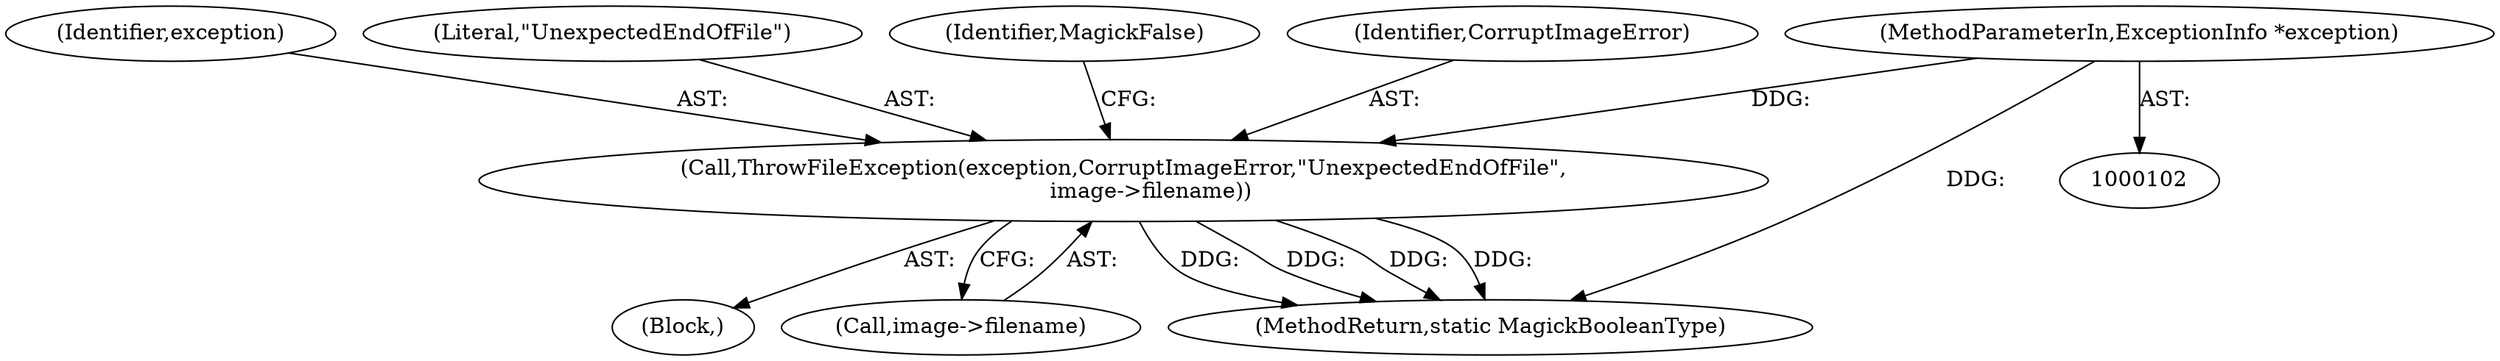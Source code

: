 digraph "0_ImageMagick_21eae25a8db5fdcd112dbcfcd9e5c37e32d32e2f@pointer" {
"1000118" [label="(Call,ThrowFileException(exception,CorruptImageError,\"UnexpectedEndOfFile\",\n        image->filename))"];
"1000106" [label="(MethodParameterIn,ExceptionInfo *exception)"];
"1000117" [label="(Block,)"];
"1000119" [label="(Identifier,exception)"];
"1000122" [label="(Call,image->filename)"];
"1000121" [label="(Literal,\"UnexpectedEndOfFile\")"];
"1000126" [label="(Identifier,MagickFalse)"];
"1000209" [label="(MethodReturn,static MagickBooleanType)"];
"1000106" [label="(MethodParameterIn,ExceptionInfo *exception)"];
"1000118" [label="(Call,ThrowFileException(exception,CorruptImageError,\"UnexpectedEndOfFile\",\n        image->filename))"];
"1000120" [label="(Identifier,CorruptImageError)"];
"1000118" -> "1000117"  [label="AST: "];
"1000118" -> "1000122"  [label="CFG: "];
"1000119" -> "1000118"  [label="AST: "];
"1000120" -> "1000118"  [label="AST: "];
"1000121" -> "1000118"  [label="AST: "];
"1000122" -> "1000118"  [label="AST: "];
"1000126" -> "1000118"  [label="CFG: "];
"1000118" -> "1000209"  [label="DDG: "];
"1000118" -> "1000209"  [label="DDG: "];
"1000118" -> "1000209"  [label="DDG: "];
"1000118" -> "1000209"  [label="DDG: "];
"1000106" -> "1000118"  [label="DDG: "];
"1000106" -> "1000102"  [label="AST: "];
"1000106" -> "1000209"  [label="DDG: "];
}
